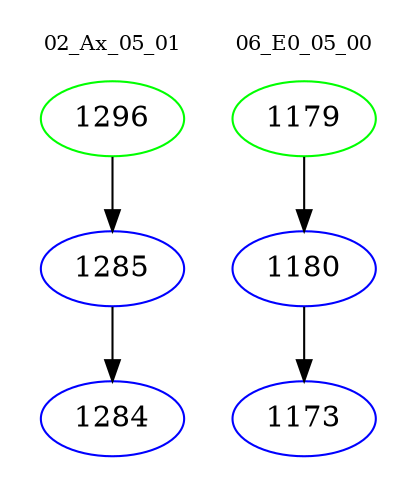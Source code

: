 digraph{
subgraph cluster_0 {
color = white
label = "02_Ax_05_01";
fontsize=10;
T0_1296 [label="1296", color="green"]
T0_1296 -> T0_1285 [color="black"]
T0_1285 [label="1285", color="blue"]
T0_1285 -> T0_1284 [color="black"]
T0_1284 [label="1284", color="blue"]
}
subgraph cluster_1 {
color = white
label = "06_E0_05_00";
fontsize=10;
T1_1179 [label="1179", color="green"]
T1_1179 -> T1_1180 [color="black"]
T1_1180 [label="1180", color="blue"]
T1_1180 -> T1_1173 [color="black"]
T1_1173 [label="1173", color="blue"]
}
}
